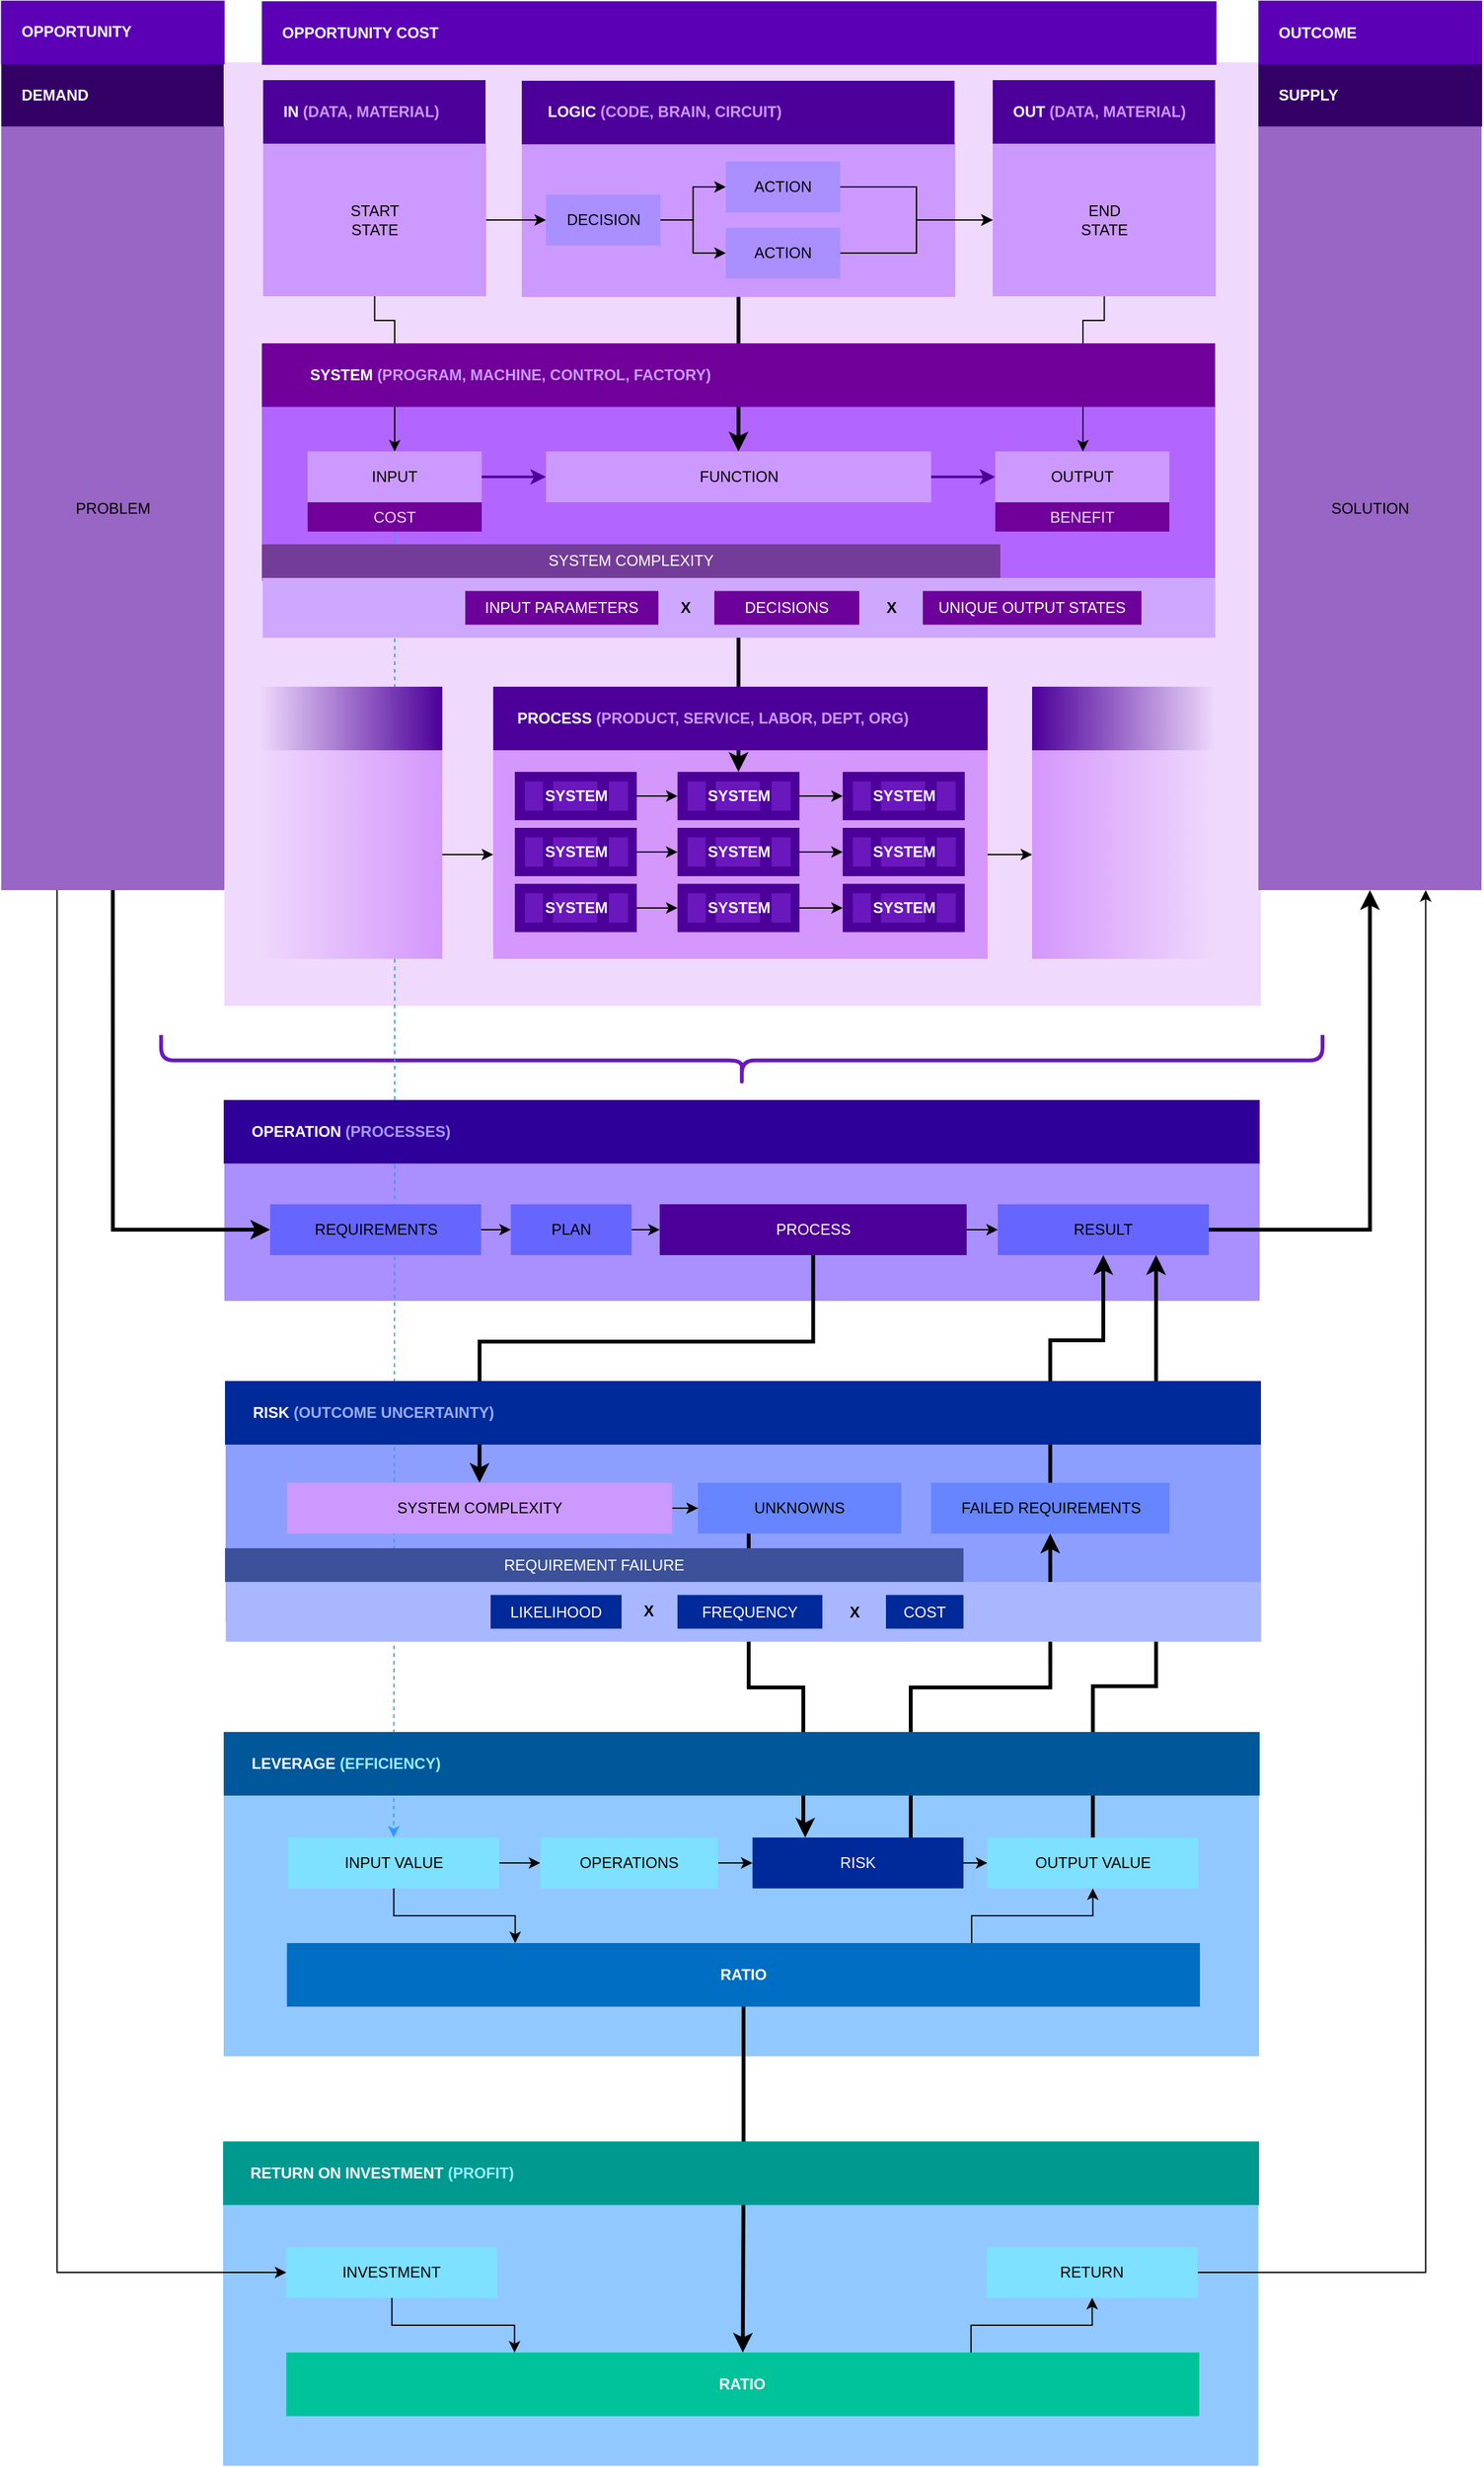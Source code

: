 <mxfile version="15.4.0" type="device"><diagram name="Page-1" id="QQBzrV-JVG-jtB4FV66P"><mxGraphModel dx="1537" dy="271" grid="0" gridSize="10" guides="1" tooltips="1" connect="1" arrows="1" fold="1" page="1" pageScale="1" pageWidth="850" pageHeight="1100" math="0" shadow="0"><root><mxCell id="0"/><mxCell id="1" parent="0"/><mxCell id="fJY-Hej8rR9prvMHMbbI-122" value="" style="rounded=0;whiteSpace=wrap;html=1;strokeColor=none;fillColor=#EFD9FC;gradientColor=none;" parent="1" vertex="1"><mxGeometry x="0.5" y="50" width="815.5" height="742" as="geometry"/></mxCell><mxCell id="fJY-Hej8rR9prvMHMbbI-220" style="edgeStyle=orthogonalEdgeStyle;rounded=0;orthogonalLoop=1;jettySize=auto;html=1;exitX=1;exitY=0.5;exitDx=0;exitDy=0;entryX=0;entryY=0.5;entryDx=0;entryDy=0;" parent="1" source="fJY-Hej8rR9prvMHMbbI-99" target="fJY-Hej8rR9prvMHMbbI-218" edge="1"><mxGeometry relative="1" as="geometry"/></mxCell><mxCell id="fJY-Hej8rR9prvMHMbbI-99" value="" style="rounded=0;whiteSpace=wrap;html=1;strokeColor=none;fillColor=#D497FC;" parent="1" vertex="1"><mxGeometry x="212" y="591" width="389" height="164" as="geometry"/></mxCell><mxCell id="fJY-Hej8rR9prvMHMbbI-46" value="" style="rounded=0;whiteSpace=wrap;html=1;strokeColor=none;fillColor=#CC99FF;" parent="1" vertex="1"><mxGeometry x="234.5" y="113.5" width="341" height="121" as="geometry"/></mxCell><mxCell id="fJY-Hej8rR9prvMHMbbI-50" style="edgeStyle=orthogonalEdgeStyle;rounded=0;orthogonalLoop=1;jettySize=auto;html=1;entryX=0.5;entryY=0;entryDx=0;entryDy=0;strokeWidth=3;" parent="1" source="fJY-Hej8rR9prvMHMbbI-1" target="fJY-Hej8rR9prvMHMbbI-11" edge="1"><mxGeometry relative="1" as="geometry"/></mxCell><mxCell id="fJY-Hej8rR9prvMHMbbI-1" value="" style="rounded=0;whiteSpace=wrap;html=1;strokeColor=none;fillColor=#B266FF;" parent="1" vertex="1"><mxGeometry x="30" y="272" width="750" height="186" as="geometry"/></mxCell><mxCell id="fJY-Hej8rR9prvMHMbbI-10" style="edgeStyle=orthogonalEdgeStyle;rounded=0;orthogonalLoop=1;jettySize=auto;html=1;entryX=0;entryY=0.5;entryDx=0;entryDy=0;strokeColor=#4C0099;strokeWidth=2;" parent="1" source="fJY-Hej8rR9prvMHMbbI-4" target="fJY-Hej8rR9prvMHMbbI-9" edge="1"><mxGeometry relative="1" as="geometry"/></mxCell><mxCell id="fJY-Hej8rR9prvMHMbbI-4" value="FUNCTION" style="rounded=0;whiteSpace=wrap;html=1;strokeColor=none;fillColor=#CC99FF;" parent="1" vertex="1"><mxGeometry x="253.5" y="356" width="303" height="40" as="geometry"/></mxCell><mxCell id="fJY-Hej8rR9prvMHMbbI-8" style="edgeStyle=orthogonalEdgeStyle;rounded=0;orthogonalLoop=1;jettySize=auto;html=1;entryX=0;entryY=0.5;entryDx=0;entryDy=0;strokeColor=#4C0099;strokeWidth=2;" parent="1" source="fJY-Hej8rR9prvMHMbbI-7" target="fJY-Hej8rR9prvMHMbbI-4" edge="1"><mxGeometry relative="1" as="geometry"/></mxCell><mxCell id="fJY-Hej8rR9prvMHMbbI-7" value="INPUT" style="rounded=0;whiteSpace=wrap;html=1;strokeColor=none;fillColor=#CC99FF;" parent="1" vertex="1"><mxGeometry x="66" y="356" width="137" height="40" as="geometry"/></mxCell><mxCell id="fJY-Hej8rR9prvMHMbbI-9" value="OUTPUT" style="rounded=0;whiteSpace=wrap;html=1;strokeColor=none;fillColor=#CC99FF;" parent="1" vertex="1"><mxGeometry x="607" y="356" width="137" height="40" as="geometry"/></mxCell><mxCell id="fJY-Hej8rR9prvMHMbbI-27" value="" style="group" parent="1" vertex="1" connectable="0"><mxGeometry x="357" y="608" width="96" height="38" as="geometry"/></mxCell><mxCell id="fJY-Hej8rR9prvMHMbbI-11" value="" style="rounded=0;whiteSpace=wrap;html=1;strokeColor=none;fillColor=#4C0099;container=0;" parent="fJY-Hej8rR9prvMHMbbI-27" vertex="1"><mxGeometry width="96" height="38" as="geometry"/></mxCell><mxCell id="fJY-Hej8rR9prvMHMbbI-13" value="" style="rounded=0;whiteSpace=wrap;html=1;strokeColor=none;fillColor=#6A17BD;container=0;" parent="fJY-Hej8rR9prvMHMbbI-27" vertex="1"><mxGeometry x="8" y="7.5" width="14.19" height="23" as="geometry"/></mxCell><mxCell id="fJY-Hej8rR9prvMHMbbI-15" value="" style="rounded=0;whiteSpace=wrap;html=1;strokeColor=none;fillColor=#6A17BD;container=0;" parent="fJY-Hej8rR9prvMHMbbI-27" vertex="1"><mxGeometry x="30.101" y="7.5" width="34.797" height="23" as="geometry"/></mxCell><mxCell id="fJY-Hej8rR9prvMHMbbI-25" value="" style="rounded=0;whiteSpace=wrap;html=1;strokeColor=none;fillColor=#6A17BD;container=0;" parent="fJY-Hej8rR9prvMHMbbI-27" vertex="1"><mxGeometry x="73.99" y="7.5" width="15.01" height="23" as="geometry"/></mxCell><mxCell id="fJY-Hej8rR9prvMHMbbI-24" value="&lt;b&gt;&lt;font color=&quot;#ffffff&quot;&gt;SYSTEM&lt;/font&gt;&lt;/b&gt;" style="text;html=1;align=center;verticalAlign=middle;resizable=0;points=[];autosize=1;strokeColor=none;fillColor=none;container=0;" parent="fJY-Hej8rR9prvMHMbbI-27" vertex="1"><mxGeometry x="14.497" y="6" width="67" height="26" as="geometry"/></mxCell><mxCell id="fJY-Hej8rR9prvMHMbbI-28" value="" style="group" parent="1" vertex="1" connectable="0"><mxGeometry x="487" y="608" width="96" height="38" as="geometry"/></mxCell><mxCell id="fJY-Hej8rR9prvMHMbbI-29" value="" style="rounded=0;whiteSpace=wrap;html=1;strokeColor=none;fillColor=#4C0099;container=0;" parent="fJY-Hej8rR9prvMHMbbI-28" vertex="1"><mxGeometry width="96" height="38" as="geometry"/></mxCell><mxCell id="fJY-Hej8rR9prvMHMbbI-30" value="" style="rounded=0;whiteSpace=wrap;html=1;strokeColor=none;fillColor=#6A17BD;container=0;" parent="fJY-Hej8rR9prvMHMbbI-28" vertex="1"><mxGeometry x="8" y="7.5" width="14.19" height="23" as="geometry"/></mxCell><mxCell id="fJY-Hej8rR9prvMHMbbI-31" value="" style="rounded=0;whiteSpace=wrap;html=1;strokeColor=none;fillColor=#6A17BD;container=0;" parent="fJY-Hej8rR9prvMHMbbI-28" vertex="1"><mxGeometry x="30.101" y="7.5" width="34.797" height="23" as="geometry"/></mxCell><mxCell id="fJY-Hej8rR9prvMHMbbI-32" value="" style="rounded=0;whiteSpace=wrap;html=1;strokeColor=none;fillColor=#6A17BD;container=0;" parent="fJY-Hej8rR9prvMHMbbI-28" vertex="1"><mxGeometry x="73.99" y="7.5" width="15.01" height="23" as="geometry"/></mxCell><mxCell id="fJY-Hej8rR9prvMHMbbI-33" value="&lt;b&gt;&lt;font color=&quot;#ffffff&quot;&gt;SYSTEM&lt;/font&gt;&lt;/b&gt;" style="text;html=1;align=center;verticalAlign=middle;resizable=0;points=[];autosize=1;strokeColor=none;fillColor=none;container=0;" parent="fJY-Hej8rR9prvMHMbbI-28" vertex="1"><mxGeometry x="14.497" y="6" width="67" height="26" as="geometry"/></mxCell><mxCell id="fJY-Hej8rR9prvMHMbbI-38" style="edgeStyle=orthogonalEdgeStyle;rounded=0;orthogonalLoop=1;jettySize=auto;html=1;entryX=0;entryY=0.5;entryDx=0;entryDy=0;" parent="1" source="fJY-Hej8rR9prvMHMbbI-35" target="fJY-Hej8rR9prvMHMbbI-36" edge="1"><mxGeometry relative="1" as="geometry"/></mxCell><mxCell id="fJY-Hej8rR9prvMHMbbI-39" style="edgeStyle=orthogonalEdgeStyle;rounded=0;orthogonalLoop=1;jettySize=auto;html=1;entryX=0;entryY=0.5;entryDx=0;entryDy=0;" parent="1" source="fJY-Hej8rR9prvMHMbbI-35" target="fJY-Hej8rR9prvMHMbbI-37" edge="1"><mxGeometry relative="1" as="geometry"/></mxCell><mxCell id="fJY-Hej8rR9prvMHMbbI-35" value="DECISION" style="rounded=0;whiteSpace=wrap;html=1;strokeColor=none;fillColor=#A98FFF;" parent="1" vertex="1"><mxGeometry x="253.5" y="154" width="90" height="40" as="geometry"/></mxCell><mxCell id="fJY-Hej8rR9prvMHMbbI-113" style="edgeStyle=orthogonalEdgeStyle;rounded=0;orthogonalLoop=1;jettySize=auto;html=1;entryX=0;entryY=0.5;entryDx=0;entryDy=0;" parent="1" source="fJY-Hej8rR9prvMHMbbI-36" target="fJY-Hej8rR9prvMHMbbI-110" edge="1"><mxGeometry relative="1" as="geometry"/></mxCell><mxCell id="fJY-Hej8rR9prvMHMbbI-36" value="ACTION" style="rounded=0;whiteSpace=wrap;html=1;strokeColor=none;fillColor=#A98FFF;" parent="1" vertex="1"><mxGeometry x="395" y="128" width="90" height="40" as="geometry"/></mxCell><mxCell id="fJY-Hej8rR9prvMHMbbI-114" style="edgeStyle=orthogonalEdgeStyle;rounded=0;orthogonalLoop=1;jettySize=auto;html=1;" parent="1" source="fJY-Hej8rR9prvMHMbbI-37" target="fJY-Hej8rR9prvMHMbbI-110" edge="1"><mxGeometry relative="1" as="geometry"/></mxCell><mxCell id="fJY-Hej8rR9prvMHMbbI-37" value="ACTION" style="rounded=0;whiteSpace=wrap;html=1;strokeColor=none;fillColor=#A98FFF;" parent="1" vertex="1"><mxGeometry x="395" y="180" width="90" height="40" as="geometry"/></mxCell><mxCell id="fJY-Hej8rR9prvMHMbbI-49" style="edgeStyle=orthogonalEdgeStyle;rounded=0;orthogonalLoop=1;jettySize=auto;html=1;entryX=0.5;entryY=0;entryDx=0;entryDy=0;strokeWidth=3;" parent="1" source="fJY-Hej8rR9prvMHMbbI-46" target="fJY-Hej8rR9prvMHMbbI-4" edge="1"><mxGeometry relative="1" as="geometry"/></mxCell><mxCell id="fJY-Hej8rR9prvMHMbbI-51" value="" style="group" parent="1" vertex="1" connectable="0"><mxGeometry x="229" y="608" width="96" height="38" as="geometry"/></mxCell><mxCell id="fJY-Hej8rR9prvMHMbbI-52" value="" style="rounded=0;whiteSpace=wrap;html=1;strokeColor=none;fillColor=#4C0099;container=0;" parent="fJY-Hej8rR9prvMHMbbI-51" vertex="1"><mxGeometry width="96" height="38" as="geometry"/></mxCell><mxCell id="fJY-Hej8rR9prvMHMbbI-53" value="" style="rounded=0;whiteSpace=wrap;html=1;strokeColor=none;fillColor=#6A17BD;container=0;" parent="fJY-Hej8rR9prvMHMbbI-51" vertex="1"><mxGeometry x="8" y="7.5" width="14.19" height="23" as="geometry"/></mxCell><mxCell id="fJY-Hej8rR9prvMHMbbI-54" value="" style="rounded=0;whiteSpace=wrap;html=1;strokeColor=none;fillColor=#6A17BD;container=0;" parent="fJY-Hej8rR9prvMHMbbI-51" vertex="1"><mxGeometry x="30.101" y="7.5" width="34.797" height="23" as="geometry"/></mxCell><mxCell id="fJY-Hej8rR9prvMHMbbI-55" value="" style="rounded=0;whiteSpace=wrap;html=1;strokeColor=none;fillColor=#6A17BD;container=0;" parent="fJY-Hej8rR9prvMHMbbI-51" vertex="1"><mxGeometry x="73.99" y="7.5" width="15.01" height="23" as="geometry"/></mxCell><mxCell id="fJY-Hej8rR9prvMHMbbI-56" value="&lt;b&gt;&lt;font color=&quot;#ffffff&quot;&gt;SYSTEM&lt;/font&gt;&lt;/b&gt;" style="text;html=1;align=center;verticalAlign=middle;resizable=0;points=[];autosize=1;strokeColor=none;fillColor=none;container=0;" parent="fJY-Hej8rR9prvMHMbbI-51" vertex="1"><mxGeometry x="14.497" y="6" width="67" height="26" as="geometry"/></mxCell><mxCell id="fJY-Hej8rR9prvMHMbbI-57" style="edgeStyle=orthogonalEdgeStyle;rounded=0;orthogonalLoop=1;jettySize=auto;html=1;entryX=0;entryY=0.5;entryDx=0;entryDy=0;" parent="1" source="fJY-Hej8rR9prvMHMbbI-52" target="fJY-Hej8rR9prvMHMbbI-11" edge="1"><mxGeometry relative="1" as="geometry"/></mxCell><mxCell id="fJY-Hej8rR9prvMHMbbI-58" style="edgeStyle=orthogonalEdgeStyle;rounded=0;orthogonalLoop=1;jettySize=auto;html=1;entryX=0;entryY=0.5;entryDx=0;entryDy=0;" parent="1" source="fJY-Hej8rR9prvMHMbbI-11" target="fJY-Hej8rR9prvMHMbbI-29" edge="1"><mxGeometry relative="1" as="geometry"/></mxCell><mxCell id="fJY-Hej8rR9prvMHMbbI-59" value="" style="group" parent="1" vertex="1" connectable="0"><mxGeometry x="357" y="652" width="96" height="38" as="geometry"/></mxCell><mxCell id="fJY-Hej8rR9prvMHMbbI-60" value="" style="rounded=0;whiteSpace=wrap;html=1;strokeColor=none;fillColor=#4C0099;container=0;" parent="fJY-Hej8rR9prvMHMbbI-59" vertex="1"><mxGeometry width="96" height="38" as="geometry"/></mxCell><mxCell id="fJY-Hej8rR9prvMHMbbI-61" value="" style="rounded=0;whiteSpace=wrap;html=1;strokeColor=none;fillColor=#6A17BD;container=0;" parent="fJY-Hej8rR9prvMHMbbI-59" vertex="1"><mxGeometry x="8" y="7.5" width="14.19" height="23" as="geometry"/></mxCell><mxCell id="fJY-Hej8rR9prvMHMbbI-62" value="" style="rounded=0;whiteSpace=wrap;html=1;strokeColor=none;fillColor=#6A17BD;container=0;" parent="fJY-Hej8rR9prvMHMbbI-59" vertex="1"><mxGeometry x="30.101" y="7.5" width="34.797" height="23" as="geometry"/></mxCell><mxCell id="fJY-Hej8rR9prvMHMbbI-63" value="" style="rounded=0;whiteSpace=wrap;html=1;strokeColor=none;fillColor=#6A17BD;container=0;" parent="fJY-Hej8rR9prvMHMbbI-59" vertex="1"><mxGeometry x="73.99" y="7.5" width="15.01" height="23" as="geometry"/></mxCell><mxCell id="fJY-Hej8rR9prvMHMbbI-64" value="&lt;b&gt;&lt;font color=&quot;#ffffff&quot;&gt;SYSTEM&lt;/font&gt;&lt;/b&gt;" style="text;html=1;align=center;verticalAlign=middle;resizable=0;points=[];autosize=1;strokeColor=none;fillColor=none;container=0;" parent="fJY-Hej8rR9prvMHMbbI-59" vertex="1"><mxGeometry x="14.497" y="6" width="67" height="26" as="geometry"/></mxCell><mxCell id="fJY-Hej8rR9prvMHMbbI-65" value="" style="group" parent="1" vertex="1" connectable="0"><mxGeometry x="487" y="652" width="96" height="38" as="geometry"/></mxCell><mxCell id="fJY-Hej8rR9prvMHMbbI-66" value="" style="rounded=0;whiteSpace=wrap;html=1;strokeColor=none;fillColor=#4C0099;container=0;" parent="fJY-Hej8rR9prvMHMbbI-65" vertex="1"><mxGeometry width="96" height="38" as="geometry"/></mxCell><mxCell id="fJY-Hej8rR9prvMHMbbI-67" value="" style="rounded=0;whiteSpace=wrap;html=1;strokeColor=none;fillColor=#6A17BD;container=0;" parent="fJY-Hej8rR9prvMHMbbI-65" vertex="1"><mxGeometry x="8" y="7.5" width="14.19" height="23" as="geometry"/></mxCell><mxCell id="fJY-Hej8rR9prvMHMbbI-68" value="" style="rounded=0;whiteSpace=wrap;html=1;strokeColor=none;fillColor=#6A17BD;container=0;" parent="fJY-Hej8rR9prvMHMbbI-65" vertex="1"><mxGeometry x="30.101" y="7.5" width="34.797" height="23" as="geometry"/></mxCell><mxCell id="fJY-Hej8rR9prvMHMbbI-69" value="" style="rounded=0;whiteSpace=wrap;html=1;strokeColor=none;fillColor=#6A17BD;container=0;" parent="fJY-Hej8rR9prvMHMbbI-65" vertex="1"><mxGeometry x="73.99" y="7.5" width="15.01" height="23" as="geometry"/></mxCell><mxCell id="fJY-Hej8rR9prvMHMbbI-70" value="&lt;b&gt;&lt;font color=&quot;#ffffff&quot;&gt;SYSTEM&lt;/font&gt;&lt;/b&gt;" style="text;html=1;align=center;verticalAlign=middle;resizable=0;points=[];autosize=1;strokeColor=none;fillColor=none;container=0;" parent="fJY-Hej8rR9prvMHMbbI-65" vertex="1"><mxGeometry x="14.497" y="6" width="67" height="26" as="geometry"/></mxCell><mxCell id="fJY-Hej8rR9prvMHMbbI-71" value="" style="group" parent="1" vertex="1" connectable="0"><mxGeometry x="229" y="652" width="96" height="38" as="geometry"/></mxCell><mxCell id="fJY-Hej8rR9prvMHMbbI-72" value="" style="rounded=0;whiteSpace=wrap;html=1;strokeColor=none;fillColor=#4C0099;container=0;" parent="fJY-Hej8rR9prvMHMbbI-71" vertex="1"><mxGeometry width="96" height="38" as="geometry"/></mxCell><mxCell id="fJY-Hej8rR9prvMHMbbI-73" value="" style="rounded=0;whiteSpace=wrap;html=1;strokeColor=none;fillColor=#6A17BD;container=0;" parent="fJY-Hej8rR9prvMHMbbI-71" vertex="1"><mxGeometry x="8" y="7.5" width="14.19" height="23" as="geometry"/></mxCell><mxCell id="fJY-Hej8rR9prvMHMbbI-74" value="" style="rounded=0;whiteSpace=wrap;html=1;strokeColor=none;fillColor=#6A17BD;container=0;" parent="fJY-Hej8rR9prvMHMbbI-71" vertex="1"><mxGeometry x="30.101" y="7.5" width="34.797" height="23" as="geometry"/></mxCell><mxCell id="fJY-Hej8rR9prvMHMbbI-75" value="" style="rounded=0;whiteSpace=wrap;html=1;strokeColor=none;fillColor=#6A17BD;container=0;" parent="fJY-Hej8rR9prvMHMbbI-71" vertex="1"><mxGeometry x="73.99" y="7.5" width="15.01" height="23" as="geometry"/></mxCell><mxCell id="fJY-Hej8rR9prvMHMbbI-76" value="&lt;b&gt;&lt;font color=&quot;#ffffff&quot;&gt;SYSTEM&lt;/font&gt;&lt;/b&gt;" style="text;html=1;align=center;verticalAlign=middle;resizable=0;points=[];autosize=1;strokeColor=none;fillColor=none;container=0;" parent="fJY-Hej8rR9prvMHMbbI-71" vertex="1"><mxGeometry x="14.497" y="6" width="67" height="26" as="geometry"/></mxCell><mxCell id="fJY-Hej8rR9prvMHMbbI-77" style="edgeStyle=orthogonalEdgeStyle;rounded=0;orthogonalLoop=1;jettySize=auto;html=1;entryX=0;entryY=0.5;entryDx=0;entryDy=0;" parent="1" source="fJY-Hej8rR9prvMHMbbI-72" target="fJY-Hej8rR9prvMHMbbI-60" edge="1"><mxGeometry relative="1" as="geometry"/></mxCell><mxCell id="fJY-Hej8rR9prvMHMbbI-78" style="edgeStyle=orthogonalEdgeStyle;rounded=0;orthogonalLoop=1;jettySize=auto;html=1;entryX=0;entryY=0.5;entryDx=0;entryDy=0;" parent="1" source="fJY-Hej8rR9prvMHMbbI-60" target="fJY-Hej8rR9prvMHMbbI-66" edge="1"><mxGeometry relative="1" as="geometry"/></mxCell><mxCell id="fJY-Hej8rR9prvMHMbbI-79" value="" style="group" parent="1" vertex="1" connectable="0"><mxGeometry x="357" y="696" width="96" height="38" as="geometry"/></mxCell><mxCell id="fJY-Hej8rR9prvMHMbbI-80" value="" style="rounded=0;whiteSpace=wrap;html=1;strokeColor=none;fillColor=#4C0099;container=0;" parent="fJY-Hej8rR9prvMHMbbI-79" vertex="1"><mxGeometry width="96" height="38" as="geometry"/></mxCell><mxCell id="fJY-Hej8rR9prvMHMbbI-81" value="" style="rounded=0;whiteSpace=wrap;html=1;strokeColor=none;fillColor=#6A17BD;container=0;" parent="fJY-Hej8rR9prvMHMbbI-79" vertex="1"><mxGeometry x="8" y="7.5" width="14.19" height="23" as="geometry"/></mxCell><mxCell id="fJY-Hej8rR9prvMHMbbI-82" value="" style="rounded=0;whiteSpace=wrap;html=1;strokeColor=none;fillColor=#6A17BD;container=0;" parent="fJY-Hej8rR9prvMHMbbI-79" vertex="1"><mxGeometry x="30.101" y="7.5" width="34.797" height="23" as="geometry"/></mxCell><mxCell id="fJY-Hej8rR9prvMHMbbI-83" value="" style="rounded=0;whiteSpace=wrap;html=1;strokeColor=none;fillColor=#6A17BD;container=0;" parent="fJY-Hej8rR9prvMHMbbI-79" vertex="1"><mxGeometry x="73.99" y="7.5" width="15.01" height="23" as="geometry"/></mxCell><mxCell id="fJY-Hej8rR9prvMHMbbI-84" value="&lt;b&gt;&lt;font color=&quot;#ffffff&quot;&gt;SYSTEM&lt;/font&gt;&lt;/b&gt;" style="text;html=1;align=center;verticalAlign=middle;resizable=0;points=[];autosize=1;strokeColor=none;fillColor=none;container=0;" parent="fJY-Hej8rR9prvMHMbbI-79" vertex="1"><mxGeometry x="14.497" y="6" width="67" height="26" as="geometry"/></mxCell><mxCell id="fJY-Hej8rR9prvMHMbbI-85" value="" style="group" parent="1" vertex="1" connectable="0"><mxGeometry x="487" y="696" width="96" height="38" as="geometry"/></mxCell><mxCell id="fJY-Hej8rR9prvMHMbbI-86" value="" style="rounded=0;whiteSpace=wrap;html=1;strokeColor=none;fillColor=#4C0099;container=0;" parent="fJY-Hej8rR9prvMHMbbI-85" vertex="1"><mxGeometry width="96" height="38" as="geometry"/></mxCell><mxCell id="fJY-Hej8rR9prvMHMbbI-87" value="" style="rounded=0;whiteSpace=wrap;html=1;strokeColor=none;fillColor=#6A17BD;container=0;" parent="fJY-Hej8rR9prvMHMbbI-85" vertex="1"><mxGeometry x="8" y="7.5" width="14.19" height="23" as="geometry"/></mxCell><mxCell id="fJY-Hej8rR9prvMHMbbI-88" value="" style="rounded=0;whiteSpace=wrap;html=1;strokeColor=none;fillColor=#6A17BD;container=0;" parent="fJY-Hej8rR9prvMHMbbI-85" vertex="1"><mxGeometry x="30.101" y="7.5" width="34.797" height="23" as="geometry"/></mxCell><mxCell id="fJY-Hej8rR9prvMHMbbI-89" value="" style="rounded=0;whiteSpace=wrap;html=1;strokeColor=none;fillColor=#6A17BD;container=0;" parent="fJY-Hej8rR9prvMHMbbI-85" vertex="1"><mxGeometry x="73.99" y="7.5" width="15.01" height="23" as="geometry"/></mxCell><mxCell id="fJY-Hej8rR9prvMHMbbI-90" value="&lt;b&gt;&lt;font color=&quot;#ffffff&quot;&gt;SYSTEM&lt;/font&gt;&lt;/b&gt;" style="text;html=1;align=center;verticalAlign=middle;resizable=0;points=[];autosize=1;strokeColor=none;fillColor=none;container=0;" parent="fJY-Hej8rR9prvMHMbbI-85" vertex="1"><mxGeometry x="14.497" y="6" width="67" height="26" as="geometry"/></mxCell><mxCell id="fJY-Hej8rR9prvMHMbbI-91" value="" style="group" parent="1" vertex="1" connectable="0"><mxGeometry x="229" y="696" width="96" height="38" as="geometry"/></mxCell><mxCell id="fJY-Hej8rR9prvMHMbbI-92" value="" style="rounded=0;whiteSpace=wrap;html=1;strokeColor=none;fillColor=#4C0099;container=0;" parent="fJY-Hej8rR9prvMHMbbI-91" vertex="1"><mxGeometry width="96" height="38" as="geometry"/></mxCell><mxCell id="fJY-Hej8rR9prvMHMbbI-93" value="" style="rounded=0;whiteSpace=wrap;html=1;strokeColor=none;fillColor=#6A17BD;container=0;" parent="fJY-Hej8rR9prvMHMbbI-91" vertex="1"><mxGeometry x="8" y="7.5" width="14.19" height="23" as="geometry"/></mxCell><mxCell id="fJY-Hej8rR9prvMHMbbI-94" value="" style="rounded=0;whiteSpace=wrap;html=1;strokeColor=none;fillColor=#6A17BD;container=0;" parent="fJY-Hej8rR9prvMHMbbI-91" vertex="1"><mxGeometry x="30.101" y="7.5" width="34.797" height="23" as="geometry"/></mxCell><mxCell id="fJY-Hej8rR9prvMHMbbI-95" value="" style="rounded=0;whiteSpace=wrap;html=1;strokeColor=none;fillColor=#6A17BD;container=0;" parent="fJY-Hej8rR9prvMHMbbI-91" vertex="1"><mxGeometry x="73.99" y="7.5" width="15.01" height="23" as="geometry"/></mxCell><mxCell id="fJY-Hej8rR9prvMHMbbI-96" value="&lt;b&gt;&lt;font color=&quot;#ffffff&quot;&gt;SYSTEM&lt;/font&gt;&lt;/b&gt;" style="text;html=1;align=center;verticalAlign=middle;resizable=0;points=[];autosize=1;strokeColor=none;fillColor=none;container=0;" parent="fJY-Hej8rR9prvMHMbbI-91" vertex="1"><mxGeometry x="14.497" y="6" width="67" height="26" as="geometry"/></mxCell><mxCell id="fJY-Hej8rR9prvMHMbbI-97" style="edgeStyle=orthogonalEdgeStyle;rounded=0;orthogonalLoop=1;jettySize=auto;html=1;entryX=0;entryY=0.5;entryDx=0;entryDy=0;" parent="1" source="fJY-Hej8rR9prvMHMbbI-92" target="fJY-Hej8rR9prvMHMbbI-80" edge="1"><mxGeometry relative="1" as="geometry"/></mxCell><mxCell id="fJY-Hej8rR9prvMHMbbI-98" style="edgeStyle=orthogonalEdgeStyle;rounded=0;orthogonalLoop=1;jettySize=auto;html=1;entryX=0;entryY=0.5;entryDx=0;entryDy=0;" parent="1" source="fJY-Hej8rR9prvMHMbbI-80" target="fJY-Hej8rR9prvMHMbbI-86" edge="1"><mxGeometry relative="1" as="geometry"/></mxCell><mxCell id="fJY-Hej8rR9prvMHMbbI-100" value="" style="rounded=0;whiteSpace=wrap;html=1;strokeColor=none;fillColor=#4C0099;" parent="1" vertex="1"><mxGeometry x="212" y="541" width="389" height="50" as="geometry"/></mxCell><mxCell id="fJY-Hej8rR9prvMHMbbI-101" value="&lt;b&gt;&lt;font color=&quot;#ffffff&quot;&gt;PROCESS &lt;/font&gt;&lt;font color=&quot;#cc99ff&quot;&gt;(PRODUCT, SERVICE, LABOR, DEPT, ORG)&lt;/font&gt;&lt;/b&gt;" style="text;html=1;align=left;verticalAlign=middle;resizable=0;points=[];autosize=1;strokeColor=none;fillColor=none;container=0;" parent="1" vertex="1"><mxGeometry x="228.997" y="553" width="326" height="26" as="geometry"/></mxCell><mxCell id="fJY-Hej8rR9prvMHMbbI-102" value="" style="rounded=0;whiteSpace=wrap;html=1;strokeColor=none;fillColor=#4C0099;" parent="1" vertex="1"><mxGeometry x="234.5" y="64.5" width="340.5" height="50" as="geometry"/></mxCell><mxCell id="fJY-Hej8rR9prvMHMbbI-103" value="&lt;b&gt;&lt;font color=&quot;#ffffff&quot;&gt;LOGIC&amp;nbsp;&lt;/font&gt;&lt;/b&gt;&lt;b style=&quot;border-color: var(--border-color);&quot;&gt;&lt;font style=&quot;border-color: var(--border-color);&quot; color=&quot;#cc99ff&quot;&gt;(CODE, BRAIN, CIRCUIT)&lt;/font&gt;&lt;/b&gt;" style="text;html=1;align=left;verticalAlign=middle;resizable=0;points=[];autosize=1;strokeColor=none;fillColor=none;container=0;" parent="1" vertex="1"><mxGeometry x="253.497" y="75.5" width="202" height="26" as="geometry"/></mxCell><mxCell id="fJY-Hej8rR9prvMHMbbI-106" style="edgeStyle=orthogonalEdgeStyle;rounded=0;orthogonalLoop=1;jettySize=auto;html=1;" parent="1" source="fJY-Hej8rR9prvMHMbbI-104" target="fJY-Hej8rR9prvMHMbbI-35" edge="1"><mxGeometry relative="1" as="geometry"/></mxCell><mxCell id="fJY-Hej8rR9prvMHMbbI-109" style="edgeStyle=orthogonalEdgeStyle;rounded=0;orthogonalLoop=1;jettySize=auto;html=1;entryX=0.5;entryY=0;entryDx=0;entryDy=0;" parent="1" source="fJY-Hej8rR9prvMHMbbI-104" target="fJY-Hej8rR9prvMHMbbI-7" edge="1"><mxGeometry relative="1" as="geometry"><Array as="points"><mxPoint x="119" y="253"/><mxPoint x="135" y="253"/></Array></mxGeometry></mxCell><mxCell id="fJY-Hej8rR9prvMHMbbI-104" value="START&lt;br&gt;STATE" style="rounded=0;whiteSpace=wrap;html=1;strokeColor=none;fillColor=#CC99FF;" parent="1" vertex="1"><mxGeometry x="31" y="114" width="175.5" height="120" as="geometry"/></mxCell><mxCell id="fJY-Hej8rR9prvMHMbbI-107" value="" style="rounded=0;whiteSpace=wrap;html=1;strokeColor=none;fillColor=#4C0099;" parent="1" vertex="1"><mxGeometry x="31" y="64" width="175" height="50" as="geometry"/></mxCell><mxCell id="fJY-Hej8rR9prvMHMbbI-108" value="&lt;b&gt;&lt;font color=&quot;#ffffff&quot;&gt;IN&amp;nbsp;&lt;/font&gt;&lt;/b&gt;&lt;b style=&quot;border-color: var(--border-color);&quot;&gt;&lt;font style=&quot;border-color: var(--border-color);&quot; color=&quot;#cc99ff&quot;&gt;(DATA, MATERIAL)&lt;/font&gt;&lt;/b&gt;" style="text;html=1;align=left;verticalAlign=middle;resizable=0;points=[];autosize=1;strokeColor=none;fillColor=none;container=0;" parent="1" vertex="1"><mxGeometry x="44.997" y="76" width="141" height="26" as="geometry"/></mxCell><mxCell id="fJY-Hej8rR9prvMHMbbI-115" style="edgeStyle=orthogonalEdgeStyle;rounded=0;orthogonalLoop=1;jettySize=auto;html=1;" parent="1" source="fJY-Hej8rR9prvMHMbbI-110" target="fJY-Hej8rR9prvMHMbbI-9" edge="1"><mxGeometry relative="1" as="geometry"><Array as="points"><mxPoint x="693" y="253"/><mxPoint x="676" y="253"/></Array></mxGeometry></mxCell><mxCell id="fJY-Hej8rR9prvMHMbbI-110" value="END&lt;br&gt;STATE" style="rounded=0;whiteSpace=wrap;html=1;strokeColor=none;fillColor=#CC99FF;" parent="1" vertex="1"><mxGeometry x="605" y="114" width="175.5" height="120" as="geometry"/></mxCell><mxCell id="fJY-Hej8rR9prvMHMbbI-111" value="" style="rounded=0;whiteSpace=wrap;html=1;strokeColor=none;fillColor=#4C0099;" parent="1" vertex="1"><mxGeometry x="605" y="64" width="175" height="50" as="geometry"/></mxCell><mxCell id="fJY-Hej8rR9prvMHMbbI-112" value="&lt;b&gt;&lt;font color=&quot;#ffffff&quot;&gt;OUT&amp;nbsp;&lt;/font&gt;&lt;/b&gt;&lt;b style=&quot;border-color: var(--border-color);&quot;&gt;&lt;font style=&quot;border-color: var(--border-color);&quot; color=&quot;#cc99ff&quot;&gt;(DATA, MATERIAL)&lt;/font&gt;&lt;/b&gt;" style="text;html=1;align=left;verticalAlign=middle;resizable=0;points=[];autosize=1;strokeColor=none;fillColor=none;container=0;" parent="1" vertex="1"><mxGeometry x="618.997" y="76" width="154" height="26" as="geometry"/></mxCell><mxCell id="fJY-Hej8rR9prvMHMbbI-2" value="" style="rounded=0;whiteSpace=wrap;html=1;strokeColor=none;fillColor=#700099;" parent="1" vertex="1"><mxGeometry x="30" y="271" width="750" height="50" as="geometry"/></mxCell><mxCell id="fJY-Hej8rR9prvMHMbbI-34" value="&lt;b&gt;&lt;font color=&quot;#ffffff&quot;&gt;SYSTEM&amp;nbsp;&lt;/font&gt;&lt;/b&gt;&lt;b style=&quot;border-color: var(--border-color);&quot;&gt;&lt;font style=&quot;border-color: var(--border-color);&quot; color=&quot;#cc99ff&quot;&gt;(PROGRAM, MACHINE, CONTROL, FACTORY)&lt;/font&gt;&lt;/b&gt;" style="text;html=1;align=left;verticalAlign=middle;resizable=0;points=[];autosize=1;strokeColor=none;fillColor=none;container=0;" parent="1" vertex="1"><mxGeometry x="65.997" y="283" width="333" height="26" as="geometry"/></mxCell><mxCell id="fJY-Hej8rR9prvMHMbbI-116" value="PROBLEM" style="rounded=0;whiteSpace=wrap;html=1;strokeColor=none;fillColor=#9866C4;" parent="1" vertex="1"><mxGeometry x="-175" y="100.5" width="175.5" height="600.5" as="geometry"/></mxCell><mxCell id="fJY-Hej8rR9prvMHMbbI-117" value="" style="rounded=0;whiteSpace=wrap;html=1;strokeColor=none;fillColor=#330066;" parent="1" vertex="1"><mxGeometry x="-175" y="50.5" width="175" height="50" as="geometry"/></mxCell><mxCell id="fJY-Hej8rR9prvMHMbbI-118" value="&lt;b style=&quot;border-color: var(--border-color);&quot;&gt;&lt;font color=&quot;#ffffff&quot; style=&quot;border-color: var(--border-color);&quot;&gt;DEMAND&lt;/font&gt;&lt;/b&gt;" style="text;html=1;align=left;verticalAlign=middle;resizable=0;points=[];autosize=1;strokeColor=none;fillColor=none;container=0;" parent="1" vertex="1"><mxGeometry x="-161.003" y="62.5" width="71" height="26" as="geometry"/></mxCell><mxCell id="fJY-Hej8rR9prvMHMbbI-119" value="SOLUTION" style="rounded=0;whiteSpace=wrap;html=1;strokeColor=none;fillColor=#9866C4;" parent="1" vertex="1"><mxGeometry x="814" y="100.5" width="175.5" height="600.5" as="geometry"/></mxCell><mxCell id="fJY-Hej8rR9prvMHMbbI-120" value="" style="rounded=0;whiteSpace=wrap;html=1;strokeColor=none;fillColor=#330066;" parent="1" vertex="1"><mxGeometry x="814" y="50.5" width="176" height="50" as="geometry"/></mxCell><mxCell id="fJY-Hej8rR9prvMHMbbI-121" value="&lt;b style=&quot;border-color: var(--border-color);&quot;&gt;&lt;font color=&quot;#ffffff&quot; style=&quot;border-color: var(--border-color);&quot;&gt;SUPPLY&lt;/font&gt;&lt;/b&gt;" style="text;html=1;align=left;verticalAlign=middle;resizable=0;points=[];autosize=1;strokeColor=none;fillColor=none;container=0;" parent="1" vertex="1"><mxGeometry x="827.997" y="62.5" width="65" height="26" as="geometry"/></mxCell><mxCell id="fJY-Hej8rR9prvMHMbbI-123" value="&lt;font color=&quot;#efd9fc&quot;&gt;COST&lt;/font&gt;" style="rounded=0;whiteSpace=wrap;html=1;strokeColor=none;fillColor=#700099;" parent="1" vertex="1"><mxGeometry x="66" y="396" width="137" height="23" as="geometry"/></mxCell><mxCell id="fJY-Hej8rR9prvMHMbbI-125" value="&lt;font color=&quot;#efd9fc&quot;&gt;BENEFIT&lt;/font&gt;" style="rounded=0;whiteSpace=wrap;html=1;strokeColor=none;fillColor=#700099;" parent="1" vertex="1"><mxGeometry x="607" y="396" width="137" height="23" as="geometry"/></mxCell><mxCell id="fJY-Hej8rR9prvMHMbbI-126" value="" style="rounded=0;whiteSpace=wrap;html=1;strokeColor=none;fillColor=#5B00B5;" parent="1" vertex="1"><mxGeometry x="814" y="1.5" width="176" height="50" as="geometry"/></mxCell><mxCell id="fJY-Hej8rR9prvMHMbbI-127" value="&lt;font color=&quot;#ffffff&quot;&gt;&lt;b&gt;OUTCOME&lt;/b&gt;&lt;/font&gt;" style="text;html=1;align=left;verticalAlign=middle;resizable=0;points=[];autosize=1;strokeColor=none;fillColor=none;container=0;" parent="1" vertex="1"><mxGeometry x="827.997" y="13.5" width="79" height="26" as="geometry"/></mxCell><mxCell id="fJY-Hej8rR9prvMHMbbI-128" value="" style="rounded=0;whiteSpace=wrap;html=1;strokeColor=none;fillColor=#5B00B5;" parent="1" vertex="1"><mxGeometry x="-175.25" y="1.5" width="176" height="50" as="geometry"/></mxCell><mxCell id="fJY-Hej8rR9prvMHMbbI-129" value="&lt;font color=&quot;#ffffff&quot;&gt;&lt;b&gt;OPPORTUNITY&lt;/b&gt;&lt;/font&gt;" style="text;html=1;align=left;verticalAlign=middle;resizable=0;points=[];autosize=1;strokeColor=none;fillColor=none;container=0;" parent="1" vertex="1"><mxGeometry x="-161.253" y="12.5" width="105" height="26" as="geometry"/></mxCell><mxCell id="fJY-Hej8rR9prvMHMbbI-131" value="" style="rounded=0;whiteSpace=wrap;html=1;strokeColor=none;fillColor=#5B00B5;" parent="1" vertex="1"><mxGeometry x="30" y="2" width="751" height="50" as="geometry"/></mxCell><mxCell id="fJY-Hej8rR9prvMHMbbI-132" value="&lt;font color=&quot;#ffffff&quot;&gt;&lt;b&gt;OPPORTUNITY COST&lt;/b&gt;&lt;/font&gt;" style="text;html=1;align=left;verticalAlign=middle;resizable=0;points=[];autosize=1;strokeColor=none;fillColor=none;container=0;" parent="1" vertex="1"><mxGeometry x="43.997" y="14" width="141" height="26" as="geometry"/></mxCell><mxCell id="fJY-Hej8rR9prvMHMbbI-133" value="" style="shape=curlyBracket;whiteSpace=wrap;html=1;rounded=1;flipH=1;labelPosition=right;verticalLabelPosition=middle;align=left;verticalAlign=middle;strokeColor=#6A17BD;strokeWidth=3;rotation=90;" parent="1" vertex="1"><mxGeometry x="387.62" y="378" width="40" height="913.75" as="geometry"/></mxCell><mxCell id="fJY-Hej8rR9prvMHMbbI-136" value="" style="rounded=0;whiteSpace=wrap;html=1;strokeColor=none;fillColor=#A98FFF;" parent="1" vertex="1"><mxGeometry x="0.5" y="916" width="814.5" height="108" as="geometry"/></mxCell><mxCell id="fJY-Hej8rR9prvMHMbbI-147" style="edgeStyle=orthogonalEdgeStyle;rounded=0;orthogonalLoop=1;jettySize=auto;html=1;entryX=0;entryY=0.5;entryDx=0;entryDy=0;" parent="1" source="fJY-Hej8rR9prvMHMbbI-138" target="fJY-Hej8rR9prvMHMbbI-140" edge="1"><mxGeometry relative="1" as="geometry"/></mxCell><mxCell id="fJY-Hej8rR9prvMHMbbI-138" value="&lt;font color=&quot;#ffffff&quot;&gt;PROCESS&lt;/font&gt;" style="rounded=0;whiteSpace=wrap;html=1;strokeColor=none;fillColor=#4C0099;" parent="1" vertex="1"><mxGeometry x="343" y="948" width="241.5" height="40" as="geometry"/></mxCell><mxCell id="fJY-Hej8rR9prvMHMbbI-149" style="edgeStyle=orthogonalEdgeStyle;rounded=0;orthogonalLoop=1;jettySize=auto;html=1;entryX=0.5;entryY=1;entryDx=0;entryDy=0;strokeWidth=3;" parent="1" source="fJY-Hej8rR9prvMHMbbI-140" target="fJY-Hej8rR9prvMHMbbI-119" edge="1"><mxGeometry relative="1" as="geometry"/></mxCell><mxCell id="fJY-Hej8rR9prvMHMbbI-140" value="RESULT" style="rounded=0;whiteSpace=wrap;html=1;strokeColor=none;fillColor=#6666FF;" parent="1" vertex="1"><mxGeometry x="609" y="948" width="166" height="40" as="geometry"/></mxCell><mxCell id="fJY-Hej8rR9prvMHMbbI-146" style="edgeStyle=orthogonalEdgeStyle;rounded=0;orthogonalLoop=1;jettySize=auto;html=1;entryX=0;entryY=0.5;entryDx=0;entryDy=0;" parent="1" source="fJY-Hej8rR9prvMHMbbI-141" target="fJY-Hej8rR9prvMHMbbI-138" edge="1"><mxGeometry relative="1" as="geometry"/></mxCell><mxCell id="fJY-Hej8rR9prvMHMbbI-141" value="PLAN" style="rounded=0;whiteSpace=wrap;html=1;strokeColor=none;fillColor=#6666FF;" parent="1" vertex="1"><mxGeometry x="225.88" y="948" width="95" height="40" as="geometry"/></mxCell><mxCell id="fJY-Hej8rR9prvMHMbbI-145" style="edgeStyle=orthogonalEdgeStyle;rounded=0;orthogonalLoop=1;jettySize=auto;html=1;entryX=0;entryY=0.5;entryDx=0;entryDy=0;" parent="1" source="fJY-Hej8rR9prvMHMbbI-144" target="fJY-Hej8rR9prvMHMbbI-141" edge="1"><mxGeometry relative="1" as="geometry"/></mxCell><mxCell id="fJY-Hej8rR9prvMHMbbI-148" style="edgeStyle=orthogonalEdgeStyle;rounded=0;orthogonalLoop=1;jettySize=auto;html=1;exitX=0.5;exitY=1;exitDx=0;exitDy=0;entryX=0;entryY=0.5;entryDx=0;entryDy=0;strokeWidth=3;" parent="1" source="fJY-Hej8rR9prvMHMbbI-116" target="fJY-Hej8rR9prvMHMbbI-144" edge="1"><mxGeometry relative="1" as="geometry"/></mxCell><mxCell id="fJY-Hej8rR9prvMHMbbI-152" value="" style="rounded=0;whiteSpace=wrap;html=1;strokeColor=none;fillColor=#91C8FF;" parent="1" vertex="1"><mxGeometry y="1413" width="814.5" height="205" as="geometry"/></mxCell><mxCell id="fJY-Hej8rR9prvMHMbbI-206" style="edgeStyle=orthogonalEdgeStyle;rounded=0;orthogonalLoop=1;jettySize=auto;html=1;entryX=0.75;entryY=1;entryDx=0;entryDy=0;strokeWidth=3;" parent="1" source="fJY-Hej8rR9prvMHMbbI-142" target="fJY-Hej8rR9prvMHMbbI-140" edge="1"><mxGeometry relative="1" as="geometry"><Array as="points"><mxPoint x="684" y="1327"/><mxPoint x="734" y="1327"/></Array></mxGeometry></mxCell><mxCell id="fJY-Hej8rR9prvMHMbbI-142" value="OUTPUT VALUE" style="rounded=0;whiteSpace=wrap;html=1;strokeColor=none;fillColor=#7DE1FF;" parent="1" vertex="1"><mxGeometry x="600.75" y="1446" width="166" height="40" as="geometry"/></mxCell><mxCell id="fJY-Hej8rR9prvMHMbbI-175" style="edgeStyle=orthogonalEdgeStyle;rounded=0;orthogonalLoop=1;jettySize=auto;html=1;entryX=0.25;entryY=0;entryDx=0;entryDy=0;" parent="1" source="fJY-Hej8rR9prvMHMbbI-143" target="fJY-Hej8rR9prvMHMbbI-173" edge="1"><mxGeometry relative="1" as="geometry"/></mxCell><mxCell id="AIHeN4IHc8hDcj2riyb4-3" style="edgeStyle=orthogonalEdgeStyle;rounded=0;orthogonalLoop=1;jettySize=auto;html=1;entryX=0;entryY=0.5;entryDx=0;entryDy=0;" edge="1" parent="1" source="fJY-Hej8rR9prvMHMbbI-143" target="fJY-Hej8rR9prvMHMbbI-153"><mxGeometry relative="1" as="geometry"/></mxCell><mxCell id="fJY-Hej8rR9prvMHMbbI-143" value="INPUT VALUE" style="rounded=0;whiteSpace=wrap;html=1;strokeColor=none;fillColor=#7DE1FF;" parent="1" vertex="1"><mxGeometry x="50.75" y="1446" width="166" height="40" as="geometry"/></mxCell><mxCell id="AIHeN4IHc8hDcj2riyb4-4" style="edgeStyle=orthogonalEdgeStyle;rounded=0;orthogonalLoop=1;jettySize=auto;html=1;entryX=0;entryY=0.5;entryDx=0;entryDy=0;" edge="1" parent="1" source="fJY-Hej8rR9prvMHMbbI-153" target="fJY-Hej8rR9prvMHMbbI-154"><mxGeometry relative="1" as="geometry"/></mxCell><mxCell id="fJY-Hej8rR9prvMHMbbI-153" value="OPERATIONS" style="rounded=0;whiteSpace=wrap;html=1;strokeColor=none;fillColor=#7DE1FF;" parent="1" vertex="1"><mxGeometry x="249" y="1446" width="140" height="40" as="geometry"/></mxCell><mxCell id="fJY-Hej8rR9prvMHMbbI-172" style="edgeStyle=orthogonalEdgeStyle;rounded=0;orthogonalLoop=1;jettySize=auto;html=1;exitX=1;exitY=0.5;exitDx=0;exitDy=0;entryX=0;entryY=0.5;entryDx=0;entryDy=0;" parent="1" source="fJY-Hej8rR9prvMHMbbI-154" target="fJY-Hej8rR9prvMHMbbI-142" edge="1"><mxGeometry relative="1" as="geometry"/></mxCell><mxCell id="fJY-Hej8rR9prvMHMbbI-154" value="&lt;font color=&quot;#ffffff&quot;&gt;RISK&lt;/font&gt;" style="rounded=0;whiteSpace=wrap;html=1;strokeColor=none;fillColor=#002999;" parent="1" vertex="1"><mxGeometry x="416" y="1446" width="166" height="40" as="geometry"/></mxCell><mxCell id="fJY-Hej8rR9prvMHMbbI-157" value="" style="rounded=0;whiteSpace=wrap;html=1;strokeColor=none;fillColor=#8C9FFF;" parent="1" vertex="1"><mxGeometry x="1.5" y="1137" width="814.5" height="140" as="geometry"/></mxCell><mxCell id="fJY-Hej8rR9prvMHMbbI-161" style="edgeStyle=orthogonalEdgeStyle;rounded=0;orthogonalLoop=1;jettySize=auto;html=1;entryX=0;entryY=0.5;entryDx=0;entryDy=0;" parent="1" source="fJY-Hej8rR9prvMHMbbI-158" target="fJY-Hej8rR9prvMHMbbI-159" edge="1"><mxGeometry relative="1" as="geometry"/></mxCell><mxCell id="fJY-Hej8rR9prvMHMbbI-159" value="UNKNOWNS" style="rounded=0;whiteSpace=wrap;html=1;strokeColor=none;fillColor=#6685FF;" parent="1" vertex="1"><mxGeometry x="373" y="1167" width="160" height="40" as="geometry"/></mxCell><mxCell id="fJY-Hej8rR9prvMHMbbI-164" style="edgeStyle=orthogonalEdgeStyle;rounded=0;orthogonalLoop=1;jettySize=auto;html=1;entryX=0.5;entryY=1;entryDx=0;entryDy=0;strokeWidth=3;" parent="1" source="fJY-Hej8rR9prvMHMbbI-160" target="fJY-Hej8rR9prvMHMbbI-140" edge="1"><mxGeometry relative="1" as="geometry"><Array as="points"><mxPoint x="650" y="1055"/><mxPoint x="692" y="1055"/></Array></mxGeometry></mxCell><mxCell id="fJY-Hej8rR9prvMHMbbI-160" value="FAILED REQUIREMENTS" style="rounded=0;whiteSpace=wrap;html=1;strokeColor=none;fillColor=#6685FF;" parent="1" vertex="1"><mxGeometry x="556.5" y="1167" width="187.5" height="40" as="geometry"/></mxCell><mxCell id="fJY-Hej8rR9prvMHMbbI-163" style="edgeStyle=orthogonalEdgeStyle;rounded=0;orthogonalLoop=1;jettySize=auto;html=1;entryX=0.5;entryY=0;entryDx=0;entryDy=0;strokeWidth=3;" parent="1" source="fJY-Hej8rR9prvMHMbbI-138" target="fJY-Hej8rR9prvMHMbbI-158" edge="1"><mxGeometry relative="1" as="geometry"><Array as="points"><mxPoint x="464" y="1056"/><mxPoint x="201" y="1056"/></Array></mxGeometry></mxCell><mxCell id="fJY-Hej8rR9prvMHMbbI-169" style="edgeStyle=orthogonalEdgeStyle;rounded=0;orthogonalLoop=1;jettySize=auto;html=1;exitX=0.75;exitY=0;exitDx=0;exitDy=0;entryX=0.5;entryY=1;entryDx=0;entryDy=0;strokeWidth=3;" parent="1" source="fJY-Hej8rR9prvMHMbbI-154" target="fJY-Hej8rR9prvMHMbbI-160" edge="1"><mxGeometry relative="1" as="geometry"><mxPoint x="650.25" y="1222" as="targetPoint"/><Array as="points"><mxPoint x="540" y="1328"/><mxPoint x="650" y="1328"/></Array></mxGeometry></mxCell><mxCell id="fJY-Hej8rR9prvMHMbbI-168" style="edgeStyle=orthogonalEdgeStyle;rounded=0;orthogonalLoop=1;jettySize=auto;html=1;exitX=0.25;exitY=1;exitDx=0;exitDy=0;entryX=0.25;entryY=0;entryDx=0;entryDy=0;strokeWidth=3;" parent="1" source="fJY-Hej8rR9prvMHMbbI-159" target="fJY-Hej8rR9prvMHMbbI-154" edge="1"><mxGeometry relative="1" as="geometry"><mxPoint x="413" y="1222" as="sourcePoint"/><Array as="points"><mxPoint x="413" y="1328"/><mxPoint x="456" y="1328"/><mxPoint x="456" y="1439"/><mxPoint x="458" y="1439"/></Array></mxGeometry></mxCell><mxCell id="fJY-Hej8rR9prvMHMbbI-176" style="edgeStyle=orthogonalEdgeStyle;rounded=0;orthogonalLoop=1;jettySize=auto;html=1;exitX=0.75;exitY=0;exitDx=0;exitDy=0;entryX=0.5;entryY=1;entryDx=0;entryDy=0;" parent="1" source="fJY-Hej8rR9prvMHMbbI-173" target="fJY-Hej8rR9prvMHMbbI-142" edge="1"><mxGeometry relative="1" as="geometry"/></mxCell><mxCell id="fJY-Hej8rR9prvMHMbbI-173" value="&lt;b&gt;&lt;font color=&quot;#ffffff&quot;&gt;RATIO&lt;/font&gt;&lt;/b&gt;" style="rounded=0;whiteSpace=wrap;html=1;strokeColor=none;fillColor=#006EC2;" parent="1" vertex="1"><mxGeometry x="49.75" y="1529" width="718.25" height="50" as="geometry"/></mxCell><mxCell id="fJY-Hej8rR9prvMHMbbI-189" value="" style="rounded=0;whiteSpace=wrap;html=1;strokeColor=none;fillColor=#91C8FF;" parent="1" vertex="1"><mxGeometry x="-0.5" y="1735" width="814.5" height="205" as="geometry"/></mxCell><mxCell id="AIHeN4IHc8hDcj2riyb4-2" style="edgeStyle=orthogonalEdgeStyle;rounded=0;orthogonalLoop=1;jettySize=auto;html=1;entryX=0.75;entryY=1;entryDx=0;entryDy=0;" edge="1" parent="1" source="fJY-Hej8rR9prvMHMbbI-190" target="fJY-Hej8rR9prvMHMbbI-119"><mxGeometry relative="1" as="geometry"/></mxCell><mxCell id="fJY-Hej8rR9prvMHMbbI-190" value="RETURN" style="rounded=0;whiteSpace=wrap;html=1;strokeColor=none;fillColor=#7DE1FF;" parent="1" vertex="1"><mxGeometry x="600.25" y="1768" width="166" height="40" as="geometry"/></mxCell><mxCell id="fJY-Hej8rR9prvMHMbbI-192" style="edgeStyle=orthogonalEdgeStyle;rounded=0;orthogonalLoop=1;jettySize=auto;html=1;entryX=0.25;entryY=0;entryDx=0;entryDy=0;" parent="1" source="fJY-Hej8rR9prvMHMbbI-193" target="fJY-Hej8rR9prvMHMbbI-201" edge="1"><mxGeometry relative="1" as="geometry"/></mxCell><mxCell id="fJY-Hej8rR9prvMHMbbI-193" value="INVESTMENT" style="rounded=0;whiteSpace=wrap;html=1;strokeColor=none;fillColor=#7DE1FF;" parent="1" vertex="1"><mxGeometry x="49.25" y="1768" width="166" height="40" as="geometry"/></mxCell><mxCell id="fJY-Hej8rR9prvMHMbbI-200" style="edgeStyle=orthogonalEdgeStyle;rounded=0;orthogonalLoop=1;jettySize=auto;html=1;exitX=0.75;exitY=0;exitDx=0;exitDy=0;entryX=0.5;entryY=1;entryDx=0;entryDy=0;" parent="1" source="fJY-Hej8rR9prvMHMbbI-201" target="fJY-Hej8rR9prvMHMbbI-190" edge="1"><mxGeometry relative="1" as="geometry"/></mxCell><mxCell id="fJY-Hej8rR9prvMHMbbI-201" value="&lt;b&gt;&lt;font color=&quot;#ffffff&quot;&gt;RATIO&lt;/font&gt;&lt;/b&gt;" style="rounded=0;whiteSpace=wrap;html=1;strokeColor=none;fillColor=#00C29B;" parent="1" vertex="1"><mxGeometry x="49.25" y="1851" width="718.25" height="50" as="geometry"/></mxCell><mxCell id="fJY-Hej8rR9prvMHMbbI-202" style="edgeStyle=orthogonalEdgeStyle;rounded=0;orthogonalLoop=1;jettySize=auto;html=1;exitX=0.5;exitY=1;exitDx=0;exitDy=0;entryX=0.5;entryY=0;entryDx=0;entryDy=0;strokeColor=#3399FF;dashed=1;" parent="1" source="fJY-Hej8rR9prvMHMbbI-123" target="fJY-Hej8rR9prvMHMbbI-143" edge="1"><mxGeometry relative="1" as="geometry"/></mxCell><mxCell id="fJY-Hej8rR9prvMHMbbI-150" value="" style="rounded=0;whiteSpace=wrap;html=1;strokeColor=none;fillColor=#005799;" parent="1" vertex="1"><mxGeometry y="1363" width="815" height="50" as="geometry"/></mxCell><mxCell id="fJY-Hej8rR9prvMHMbbI-151" value="&lt;b&gt;&lt;font color=&quot;#ffffff&quot;&gt;LEVERAGE&amp;nbsp;&lt;/font&gt;&lt;font color=&quot;#96eeff&quot;&gt;(EFFICIENCY)&lt;/font&gt;&lt;/b&gt;" style="text;html=1;align=left;verticalAlign=middle;resizable=0;points=[];autosize=1;strokeColor=none;fillColor=none;container=0;" parent="1" vertex="1"><mxGeometry x="19.997" y="1375" width="167" height="26" as="geometry"/></mxCell><mxCell id="fJY-Hej8rR9prvMHMbbI-155" value="" style="rounded=0;whiteSpace=wrap;html=1;strokeColor=none;fillColor=#002999;" parent="1" vertex="1"><mxGeometry x="1" y="1087" width="815" height="50" as="geometry"/></mxCell><mxCell id="fJY-Hej8rR9prvMHMbbI-156" value="&lt;b&gt;&lt;font color=&quot;#ffffff&quot;&gt;RISK&amp;nbsp;&lt;/font&gt;&lt;font color=&quot;#99adff&quot;&gt;(OUTCOME UNCERTAINTY)&lt;/font&gt;&lt;/b&gt;" style="text;html=1;align=left;verticalAlign=middle;resizable=0;points=[];autosize=1;strokeColor=none;fillColor=none;container=0;" parent="1" vertex="1"><mxGeometry x="20.997" y="1099" width="208" height="26" as="geometry"/></mxCell><mxCell id="fJY-Hej8rR9prvMHMbbI-158" value="SYSTEM COMPLEXITY" style="rounded=0;whiteSpace=wrap;html=1;strokeColor=none;fillColor=#CC99FF;" parent="1" vertex="1"><mxGeometry x="49.75" y="1167" width="303" height="40" as="geometry"/></mxCell><mxCell id="fJY-Hej8rR9prvMHMbbI-180" value="&lt;font color=&quot;#ffffff&quot;&gt;REQUIREMENT FAILURE&lt;/font&gt;" style="rounded=0;whiteSpace=wrap;html=1;strokeColor=none;fillColor=#3C5199;" parent="1" vertex="1"><mxGeometry x="1" y="1218.5" width="581" height="26.5" as="geometry"/></mxCell><mxCell id="fJY-Hej8rR9prvMHMbbI-178" value="" style="rounded=0;whiteSpace=wrap;html=1;strokeColor=none;fillColor=#A8B7FF;" parent="1" vertex="1"><mxGeometry x="1.63" y="1245" width="814.5" height="47" as="geometry"/></mxCell><mxCell id="fJY-Hej8rR9prvMHMbbI-182" value="&lt;font color=&quot;#ffffff&quot;&gt;LIKELIHOOD&lt;/font&gt;" style="rounded=0;whiteSpace=wrap;html=1;strokeColor=none;fillColor=#002999;" parent="1" vertex="1"><mxGeometry x="210" y="1255.25" width="103" height="26.5" as="geometry"/></mxCell><mxCell id="fJY-Hej8rR9prvMHMbbI-184" value="&lt;font color=&quot;#ffffff&quot;&gt;FREQUENCY&lt;/font&gt;" style="rounded=0;whiteSpace=wrap;html=1;strokeColor=none;fillColor=#002999;" parent="1" vertex="1"><mxGeometry x="357" y="1255.25" width="114" height="26.5" as="geometry"/></mxCell><mxCell id="fJY-Hej8rR9prvMHMbbI-185" value="&lt;font color=&quot;#ffffff&quot;&gt;COST&lt;/font&gt;" style="rounded=0;whiteSpace=wrap;html=1;strokeColor=none;fillColor=#002999;" parent="1" vertex="1"><mxGeometry x="521" y="1255.25" width="61" height="26.5" as="geometry"/></mxCell><mxCell id="fJY-Hej8rR9prvMHMbbI-187" value="&lt;b&gt;X&lt;/b&gt;" style="text;html=1;align=center;verticalAlign=middle;resizable=0;points=[];autosize=1;strokeColor=none;fillColor=none;" parent="1" vertex="1"><mxGeometry x="320.88" y="1255.25" width="26" height="26" as="geometry"/></mxCell><mxCell id="fJY-Hej8rR9prvMHMbbI-188" value="&lt;b&gt;X&lt;/b&gt;" style="text;html=1;align=center;verticalAlign=middle;resizable=0;points=[];autosize=1;strokeColor=none;fillColor=none;" parent="1" vertex="1"><mxGeometry x="483" y="1255.75" width="26" height="26" as="geometry"/></mxCell><mxCell id="fJY-Hej8rR9prvMHMbbI-134" value="" style="rounded=0;whiteSpace=wrap;html=1;strokeColor=none;fillColor=#2E0099;" parent="1" vertex="1"><mxGeometry y="866" width="815" height="50" as="geometry"/></mxCell><mxCell id="fJY-Hej8rR9prvMHMbbI-135" value="&lt;b&gt;&lt;font color=&quot;#ffffff&quot;&gt;OPERATION&lt;/font&gt;&lt;font color=&quot;#aa99ff&quot;&gt;&amp;nbsp;(PROCESSES)&lt;/font&gt;&lt;/b&gt;" style="text;html=1;align=left;verticalAlign=middle;resizable=0;points=[];autosize=1;strokeColor=none;fillColor=none;container=0;" parent="1" vertex="1"><mxGeometry x="19.997" y="878" width="174" height="26" as="geometry"/></mxCell><mxCell id="fJY-Hej8rR9prvMHMbbI-144" value="REQUIREMENTS" style="rounded=0;whiteSpace=wrap;html=1;strokeColor=none;fillColor=#6666FF;" parent="1" vertex="1"><mxGeometry x="36.5" y="948" width="166" height="40" as="geometry"/></mxCell><mxCell id="fJY-Hej8rR9prvMHMbbI-205" style="edgeStyle=orthogonalEdgeStyle;rounded=0;orthogonalLoop=1;jettySize=auto;html=1;entryX=0.5;entryY=0;entryDx=0;entryDy=0;strokeWidth=3;" parent="1" source="fJY-Hej8rR9prvMHMbbI-173" target="fJY-Hej8rR9prvMHMbbI-201" edge="1"><mxGeometry relative="1" as="geometry"/></mxCell><mxCell id="fJY-Hej8rR9prvMHMbbI-198" value="" style="rounded=0;whiteSpace=wrap;html=1;strokeColor=none;fillColor=#00998F;" parent="1" vertex="1"><mxGeometry x="-0.5" y="1685" width="815" height="50" as="geometry"/></mxCell><mxCell id="fJY-Hej8rR9prvMHMbbI-199" value="&lt;b&gt;&lt;font color=&quot;#ffffff&quot;&gt;RETURN ON INVESTMENT&amp;nbsp;&lt;/font&gt;&lt;font color=&quot;#96eeff&quot;&gt;(PROFIT)&lt;/font&gt;&lt;/b&gt;" style="text;html=1;align=left;verticalAlign=middle;resizable=0;points=[];autosize=1;strokeColor=none;fillColor=none;container=0;" parent="1" vertex="1"><mxGeometry x="19.497" y="1697" width="225" height="26" as="geometry"/></mxCell><mxCell id="fJY-Hej8rR9prvMHMbbI-207" value="&lt;font color=&quot;#ffffff&quot;&gt;SYSTEM COMPLEXITY&lt;/font&gt;" style="rounded=0;whiteSpace=wrap;html=1;strokeColor=none;fillColor=#743C99;" parent="1" vertex="1"><mxGeometry x="30" y="429" width="581" height="26.5" as="geometry"/></mxCell><mxCell id="fJY-Hej8rR9prvMHMbbI-208" value="" style="rounded=0;whiteSpace=wrap;html=1;strokeColor=none;fillColor=#CEA8FF;" parent="1" vertex="1"><mxGeometry x="30.63" y="455.5" width="749.37" height="47" as="geometry"/></mxCell><mxCell id="fJY-Hej8rR9prvMHMbbI-209" value="&lt;font color=&quot;#ffffff&quot;&gt;INPUT PARAMETERS&lt;/font&gt;" style="rounded=0;whiteSpace=wrap;html=1;strokeColor=none;fillColor=#6C0299;" parent="1" vertex="1"><mxGeometry x="190" y="465.75" width="152" height="26.5" as="geometry"/></mxCell><mxCell id="fJY-Hej8rR9prvMHMbbI-210" value="&lt;font color=&quot;#ffffff&quot;&gt;DECISIONS&lt;/font&gt;" style="rounded=0;whiteSpace=wrap;html=1;strokeColor=none;fillColor=#6C0299;" parent="1" vertex="1"><mxGeometry x="386" y="465.75" width="114" height="26.5" as="geometry"/></mxCell><mxCell id="fJY-Hej8rR9prvMHMbbI-211" value="&lt;font color=&quot;#ffffff&quot;&gt;UNIQUE OUTPUT STATES&lt;/font&gt;" style="rounded=0;whiteSpace=wrap;html=1;strokeColor=none;fillColor=#6C0299;" parent="1" vertex="1"><mxGeometry x="550" y="465.75" width="172" height="26.5" as="geometry"/></mxCell><mxCell id="fJY-Hej8rR9prvMHMbbI-212" value="&lt;b&gt;X&lt;/b&gt;" style="text;html=1;align=center;verticalAlign=middle;resizable=0;points=[];autosize=1;strokeColor=none;fillColor=none;" parent="1" vertex="1"><mxGeometry x="349.88" y="465.75" width="26" height="26" as="geometry"/></mxCell><mxCell id="fJY-Hej8rR9prvMHMbbI-213" value="&lt;b&gt;X&lt;/b&gt;" style="text;html=1;align=center;verticalAlign=middle;resizable=0;points=[];autosize=1;strokeColor=none;fillColor=none;" parent="1" vertex="1"><mxGeometry x="512" y="466.25" width="26" height="26" as="geometry"/></mxCell><mxCell id="fJY-Hej8rR9prvMHMbbI-217" style="edgeStyle=orthogonalEdgeStyle;rounded=0;orthogonalLoop=1;jettySize=auto;html=1;exitX=1;exitY=0.5;exitDx=0;exitDy=0;entryX=0;entryY=0.5;entryDx=0;entryDy=0;" parent="1" source="fJY-Hej8rR9prvMHMbbI-215" target="fJY-Hej8rR9prvMHMbbI-99" edge="1"><mxGeometry relative="1" as="geometry"/></mxCell><mxCell id="fJY-Hej8rR9prvMHMbbI-215" value="" style="rounded=0;whiteSpace=wrap;html=1;strokeColor=none;fillColor=#EFD9FC;gradientColor=#D497FC;gradientDirection=east;" parent="1" vertex="1"><mxGeometry x="28" y="591" width="144" height="164" as="geometry"/></mxCell><mxCell id="fJY-Hej8rR9prvMHMbbI-216" value="" style="rounded=0;whiteSpace=wrap;html=1;strokeColor=none;fillColor=#EFD9FC;gradientColor=#4C0099;gradientDirection=east;" parent="1" vertex="1"><mxGeometry x="28" y="541" width="144" height="50" as="geometry"/></mxCell><mxCell id="fJY-Hej8rR9prvMHMbbI-218" value="" style="rounded=0;whiteSpace=wrap;html=1;strokeColor=none;fillColor=#D497FC;gradientColor=#EFD9FC;gradientDirection=east;" parent="1" vertex="1"><mxGeometry x="636" y="591" width="144" height="164" as="geometry"/></mxCell><mxCell id="fJY-Hej8rR9prvMHMbbI-219" value="" style="rounded=0;whiteSpace=wrap;html=1;strokeColor=none;fillColor=#4C0099;gradientColor=#EFD9FC;gradientDirection=east;" parent="1" vertex="1"><mxGeometry x="636" y="541" width="144" height="50" as="geometry"/></mxCell><mxCell id="AIHeN4IHc8hDcj2riyb4-1" style="edgeStyle=orthogonalEdgeStyle;rounded=0;orthogonalLoop=1;jettySize=auto;html=1;entryX=0;entryY=0.5;entryDx=0;entryDy=0;exitX=0.25;exitY=1;exitDx=0;exitDy=0;" edge="1" parent="1" source="fJY-Hej8rR9prvMHMbbI-116" target="fJY-Hej8rR9prvMHMbbI-193"><mxGeometry relative="1" as="geometry"><Array as="points"><mxPoint x="-131" y="1788"/></Array></mxGeometry></mxCell></root></mxGraphModel></diagram></mxfile>